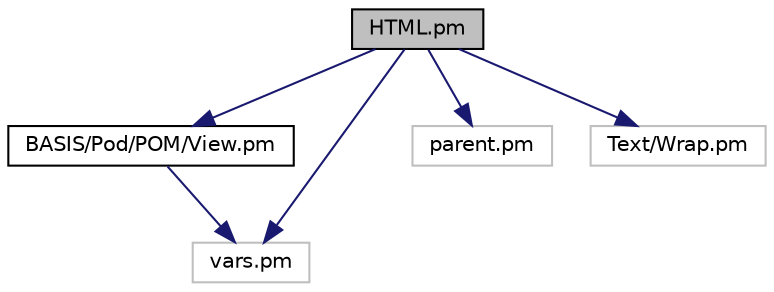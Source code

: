 digraph "HTML.pm"
{
  edge [fontname="Helvetica",fontsize="10",labelfontname="Helvetica",labelfontsize="10"];
  node [fontname="Helvetica",fontsize="10",shape=record];
  Node1 [label="HTML.pm",height=0.2,width=0.4,color="black", fillcolor="grey75", style="filled" fontcolor="black"];
  Node1 -> Node2 [color="midnightblue",fontsize="10",style="solid",fontname="Helvetica"];
  Node2 [label="BASIS/Pod/POM/View.pm",height=0.2,width=0.4,color="black", fillcolor="white", style="filled",URL="$View_8pm.html"];
  Node2 -> Node3 [color="midnightblue",fontsize="10",style="solid",fontname="Helvetica"];
  Node3 [label="vars.pm",height=0.2,width=0.4,color="grey75", fillcolor="white", style="filled"];
  Node1 -> Node4 [color="midnightblue",fontsize="10",style="solid",fontname="Helvetica"];
  Node4 [label="parent.pm",height=0.2,width=0.4,color="grey75", fillcolor="white", style="filled"];
  Node1 -> Node3 [color="midnightblue",fontsize="10",style="solid",fontname="Helvetica"];
  Node1 -> Node5 [color="midnightblue",fontsize="10",style="solid",fontname="Helvetica"];
  Node5 [label="Text/Wrap.pm",height=0.2,width=0.4,color="grey75", fillcolor="white", style="filled"];
}
